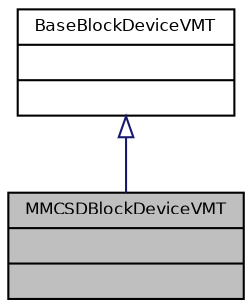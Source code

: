 digraph "MMCSDBlockDeviceVMT"
{
  bgcolor="transparent";
  edge [fontname="Helvetica",fontsize="8",labelfontname="Helvetica",labelfontsize="8"];
  node [fontname="Helvetica",fontsize="8",shape=record];
  Node4 [label="{MMCSDBlockDeviceVMT\n||}",height=0.2,width=0.4,color="black", fillcolor="grey75", style="filled", fontcolor="black"];
  Node5 -> Node4 [dir="back",color="midnightblue",fontsize="8",style="solid",arrowtail="onormal",fontname="Helvetica"];
  Node5 [label="{BaseBlockDeviceVMT\n||}",height=0.2,width=0.4,color="black",URL="$struct_base_block_device_v_m_t.html",tooltip="BaseBlockDevice virtual methods table. "];
}
